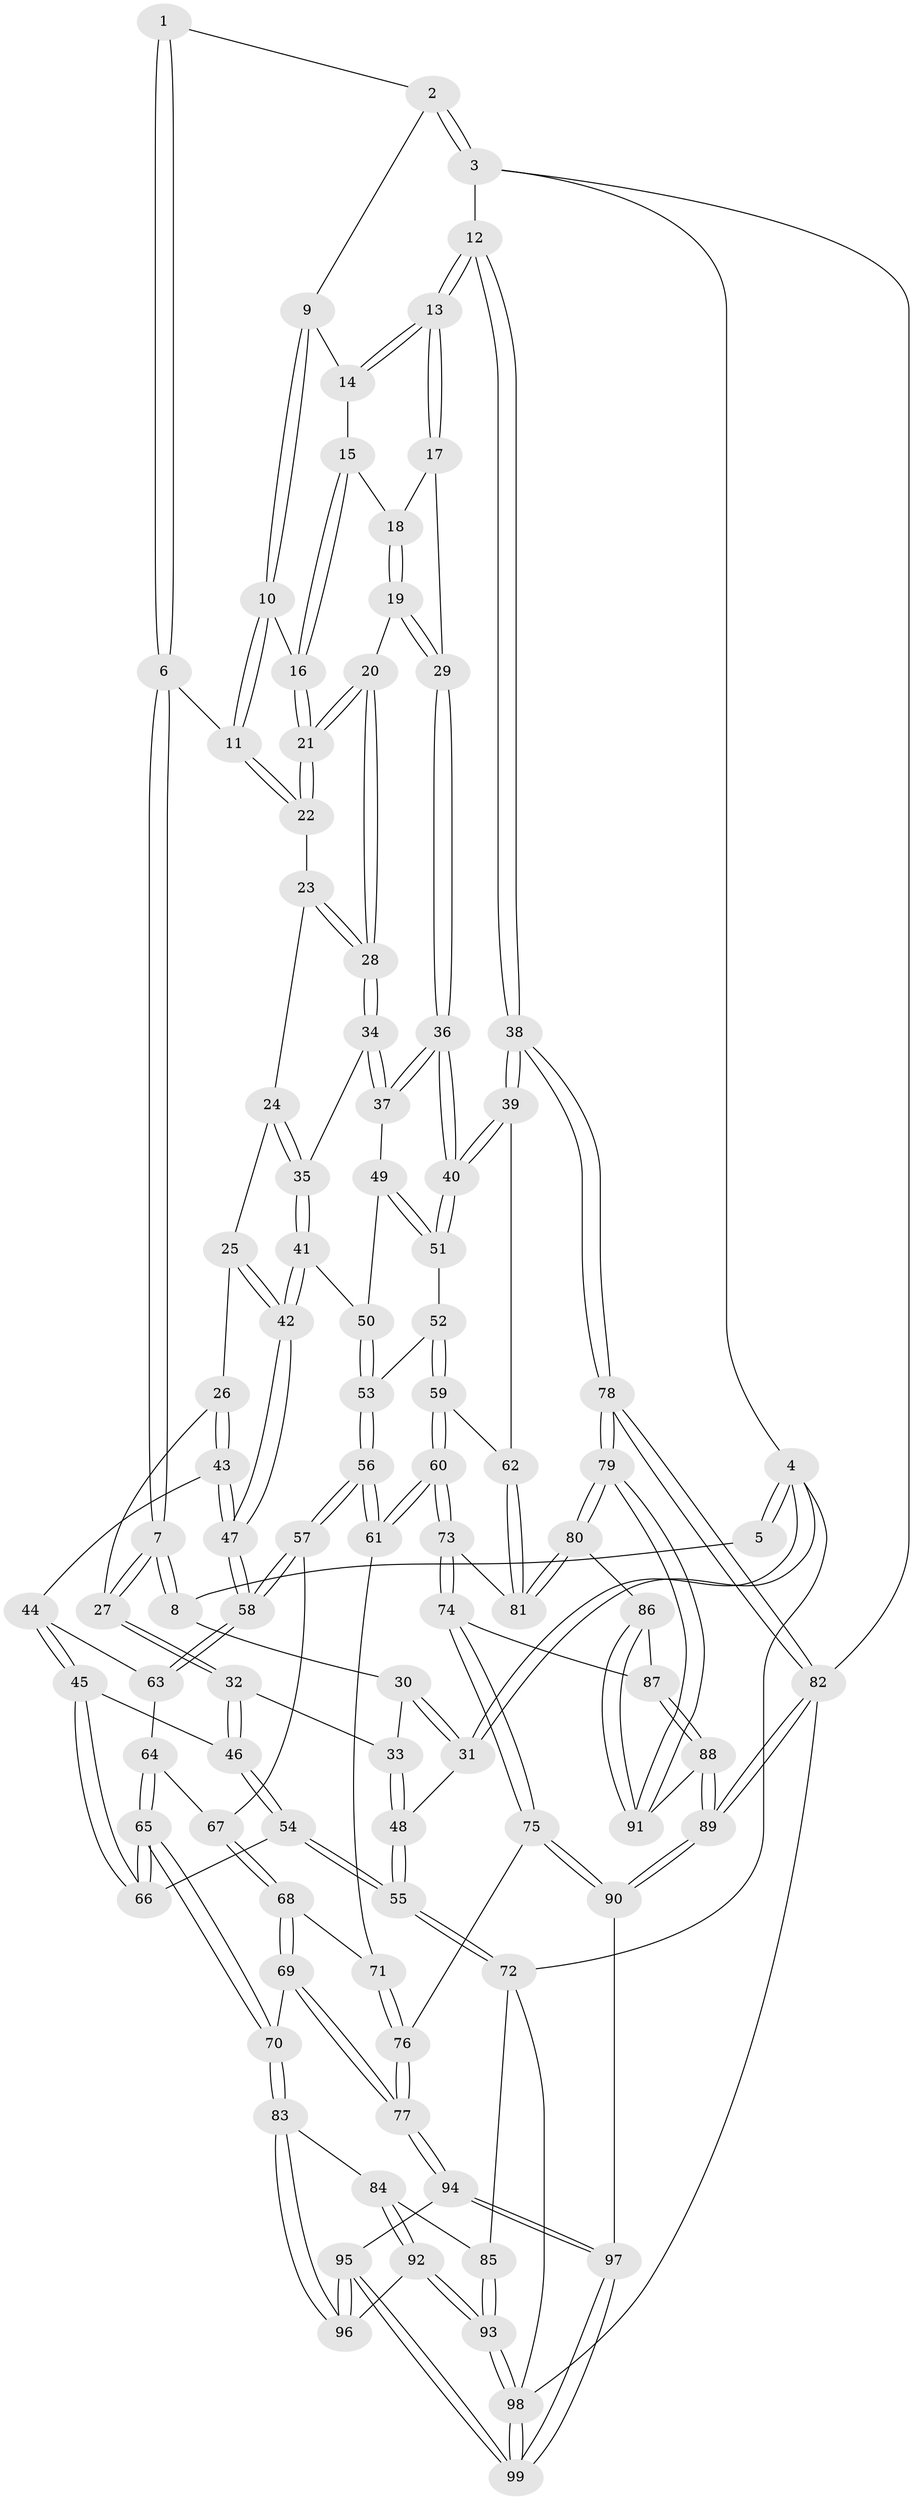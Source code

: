 // Generated by graph-tools (version 1.1) at 2025/27/03/09/25 03:27:09]
// undirected, 99 vertices, 244 edges
graph export_dot {
graph [start="1"]
  node [color=gray90,style=filled];
  1 [pos="+0.5251352738513289+0"];
  2 [pos="+0.9559016351707356+0"];
  3 [pos="+1+0"];
  4 [pos="+0+0"];
  5 [pos="+0.2284256942284033+0"];
  6 [pos="+0.5290903508885174+0.03683218729925425"];
  7 [pos="+0.31954440833541536+0.1595382406514231"];
  8 [pos="+0.23729728917086407+0.12141916582626648"];
  9 [pos="+0.932608004322198+0"];
  10 [pos="+0.799833321339364+0.04625709800261243"];
  11 [pos="+0.5745539135651704+0.09995380156599132"];
  12 [pos="+1+0.38130244293052457"];
  13 [pos="+1+0.2380980534725493"];
  14 [pos="+0.9435298804127126+0.09681443079124204"];
  15 [pos="+0.9060923089529946+0.1500949655848862"];
  16 [pos="+0.7999173867795548+0.13950658783301387"];
  17 [pos="+0.9478436265742577+0.20942446446275326"];
  18 [pos="+0.9180371843397406+0.17883092369619574"];
  19 [pos="+0.7856282751130954+0.210735208611277"];
  20 [pos="+0.784341568711309+0.2099352790955136"];
  21 [pos="+0.7827734259844106+0.19900278126368254"];
  22 [pos="+0.5790737872518127+0.12007192614987176"];
  23 [pos="+0.5762967607140351+0.14157723007832626"];
  24 [pos="+0.5538606574414977+0.21494604646762397"];
  25 [pos="+0.5227343930638608+0.24709772859884896"];
  26 [pos="+0.38758767101968766+0.2555868531279877"];
  27 [pos="+0.35215618277581706+0.22154055318301405"];
  28 [pos="+0.7241609817562419+0.2749633185226804"];
  29 [pos="+0.8208432477752144+0.2382718260758094"];
  30 [pos="+0.20183464670837287+0.14286007669930303"];
  31 [pos="+0+0.04319529609504618"];
  32 [pos="+0.2295040170301496+0.38051465196095086"];
  33 [pos="+0.14727388957979934+0.27673691745190826"];
  34 [pos="+0.7068431406232392+0.3056930559253237"];
  35 [pos="+0.6797580570178117+0.31464035013096014"];
  36 [pos="+0.9201589877124818+0.38142147489319594"];
  37 [pos="+0.741057062262136+0.3462934620450641"];
  38 [pos="+1+0.39097701103034826"];
  39 [pos="+0.9919352537253615+0.4292515171829449"];
  40 [pos="+0.966404289783313+0.41865789613212095"];
  41 [pos="+0.6117494260412983+0.39347571783181984"];
  42 [pos="+0.5519835292643789+0.42306237379389017"];
  43 [pos="+0.3896670615745998+0.28464883047274175"];
  44 [pos="+0.3407263801374619+0.4243536330233857"];
  45 [pos="+0.3046335124268234+0.43412860300572564"];
  46 [pos="+0.2319042300380276+0.38964655881124194"];
  47 [pos="+0.534712335586203+0.44797763270374735"];
  48 [pos="+0+0.3964856092594258"];
  49 [pos="+0.7439664688386871+0.41549751524391687"];
  50 [pos="+0.7009028343995152+0.4358257339984856"];
  51 [pos="+0.7832408475129687+0.44669662322306886"];
  52 [pos="+0.7644229623896668+0.4791996070975372"];
  53 [pos="+0.7033980608525864+0.4768992071762491"];
  54 [pos="+0+0.6050831152337165"];
  55 [pos="+0+0.605597993981949"];
  56 [pos="+0.6471541896335598+0.5679590638228968"];
  57 [pos="+0.5326518890704435+0.4624087354179003"];
  58 [pos="+0.5318098430516369+0.45620860744400293"];
  59 [pos="+0.76604636178816+0.6374788470567669"];
  60 [pos="+0.7397562875052754+0.6563715253364781"];
  61 [pos="+0.6527619256955193+0.5779965406726898"];
  62 [pos="+0.8552427789307632+0.6013610937774517"];
  63 [pos="+0.34202086623006167+0.4248690296042288"];
  64 [pos="+0.39398738290117596+0.5395657946347964"];
  65 [pos="+0.2842052813879885+0.6951931678159433"];
  66 [pos="+0.25470039167651876+0.6739849084410497"];
  67 [pos="+0.5208007980878486+0.4792439850187028"];
  68 [pos="+0.4671772003995252+0.6355505586330102"];
  69 [pos="+0.37087845535683345+0.7582380506910983"];
  70 [pos="+0.34192894353256015+0.7585147095060569"];
  71 [pos="+0.5712764232011212+0.6273916309163007"];
  72 [pos="+0+0.7102090050400888"];
  73 [pos="+0.7265021791260416+0.7344121166011789"];
  74 [pos="+0.7206203392834614+0.7578112658369941"];
  75 [pos="+0.6822817117398937+0.7835968313956476"];
  76 [pos="+0.5304202761484962+0.8209112923283696"];
  77 [pos="+0.5302849400299267+0.8209596980626649"];
  78 [pos="+1+0.8530343422470339"];
  79 [pos="+1+0.849095090367502"];
  80 [pos="+1+0.7751314271292625"];
  81 [pos="+0.9794595697013584+0.724912103982449"];
  82 [pos="+1+1"];
  83 [pos="+0.3397488683174726+0.7635158742782214"];
  84 [pos="+0.09750958441538388+0.8781329663496019"];
  85 [pos="+0.03985348141124016+0.8643568419983789"];
  86 [pos="+0.824426879844702+0.8084403864895823"];
  87 [pos="+0.7859196345006884+0.8056514397434141"];
  88 [pos="+0.8342210292041782+0.9604352573647814"];
  89 [pos="+0.7708466813698096+1"];
  90 [pos="+0.7392388487898763+1"];
  91 [pos="+0.9315588615843498+0.9055498619307861"];
  92 [pos="+0.20568732453954275+0.9692077505945843"];
  93 [pos="+0.15186477784101346+1"];
  94 [pos="+0.5348422466940573+0.8816697180336006"];
  95 [pos="+0.37580688840189064+1"];
  96 [pos="+0.32761129191416927+0.8076529796478844"];
  97 [pos="+0.5746392797297708+1"];
  98 [pos="+0.14278564769300123+1"];
  99 [pos="+0.4118367519450898+1"];
  1 -- 2;
  1 -- 6;
  1 -- 6;
  2 -- 3;
  2 -- 3;
  2 -- 9;
  3 -- 4;
  3 -- 12;
  3 -- 82;
  4 -- 5;
  4 -- 5;
  4 -- 31;
  4 -- 31;
  4 -- 72;
  5 -- 8;
  6 -- 7;
  6 -- 7;
  6 -- 11;
  7 -- 8;
  7 -- 8;
  7 -- 27;
  7 -- 27;
  8 -- 30;
  9 -- 10;
  9 -- 10;
  9 -- 14;
  10 -- 11;
  10 -- 11;
  10 -- 16;
  11 -- 22;
  11 -- 22;
  12 -- 13;
  12 -- 13;
  12 -- 38;
  12 -- 38;
  13 -- 14;
  13 -- 14;
  13 -- 17;
  13 -- 17;
  14 -- 15;
  15 -- 16;
  15 -- 16;
  15 -- 18;
  16 -- 21;
  16 -- 21;
  17 -- 18;
  17 -- 29;
  18 -- 19;
  18 -- 19;
  19 -- 20;
  19 -- 29;
  19 -- 29;
  20 -- 21;
  20 -- 21;
  20 -- 28;
  20 -- 28;
  21 -- 22;
  21 -- 22;
  22 -- 23;
  23 -- 24;
  23 -- 28;
  23 -- 28;
  24 -- 25;
  24 -- 35;
  24 -- 35;
  25 -- 26;
  25 -- 42;
  25 -- 42;
  26 -- 27;
  26 -- 43;
  26 -- 43;
  27 -- 32;
  27 -- 32;
  28 -- 34;
  28 -- 34;
  29 -- 36;
  29 -- 36;
  30 -- 31;
  30 -- 31;
  30 -- 33;
  31 -- 48;
  32 -- 33;
  32 -- 46;
  32 -- 46;
  33 -- 48;
  33 -- 48;
  34 -- 35;
  34 -- 37;
  34 -- 37;
  35 -- 41;
  35 -- 41;
  36 -- 37;
  36 -- 37;
  36 -- 40;
  36 -- 40;
  37 -- 49;
  38 -- 39;
  38 -- 39;
  38 -- 78;
  38 -- 78;
  39 -- 40;
  39 -- 40;
  39 -- 62;
  40 -- 51;
  40 -- 51;
  41 -- 42;
  41 -- 42;
  41 -- 50;
  42 -- 47;
  42 -- 47;
  43 -- 44;
  43 -- 47;
  43 -- 47;
  44 -- 45;
  44 -- 45;
  44 -- 63;
  45 -- 46;
  45 -- 66;
  45 -- 66;
  46 -- 54;
  46 -- 54;
  47 -- 58;
  47 -- 58;
  48 -- 55;
  48 -- 55;
  49 -- 50;
  49 -- 51;
  49 -- 51;
  50 -- 53;
  50 -- 53;
  51 -- 52;
  52 -- 53;
  52 -- 59;
  52 -- 59;
  53 -- 56;
  53 -- 56;
  54 -- 55;
  54 -- 55;
  54 -- 66;
  55 -- 72;
  55 -- 72;
  56 -- 57;
  56 -- 57;
  56 -- 61;
  56 -- 61;
  57 -- 58;
  57 -- 58;
  57 -- 67;
  58 -- 63;
  58 -- 63;
  59 -- 60;
  59 -- 60;
  59 -- 62;
  60 -- 61;
  60 -- 61;
  60 -- 73;
  60 -- 73;
  61 -- 71;
  62 -- 81;
  62 -- 81;
  63 -- 64;
  64 -- 65;
  64 -- 65;
  64 -- 67;
  65 -- 66;
  65 -- 66;
  65 -- 70;
  65 -- 70;
  67 -- 68;
  67 -- 68;
  68 -- 69;
  68 -- 69;
  68 -- 71;
  69 -- 70;
  69 -- 77;
  69 -- 77;
  70 -- 83;
  70 -- 83;
  71 -- 76;
  71 -- 76;
  72 -- 85;
  72 -- 98;
  73 -- 74;
  73 -- 74;
  73 -- 81;
  74 -- 75;
  74 -- 75;
  74 -- 87;
  75 -- 76;
  75 -- 90;
  75 -- 90;
  76 -- 77;
  76 -- 77;
  77 -- 94;
  77 -- 94;
  78 -- 79;
  78 -- 79;
  78 -- 82;
  78 -- 82;
  79 -- 80;
  79 -- 80;
  79 -- 91;
  79 -- 91;
  80 -- 81;
  80 -- 81;
  80 -- 86;
  82 -- 89;
  82 -- 89;
  82 -- 98;
  83 -- 84;
  83 -- 96;
  83 -- 96;
  84 -- 85;
  84 -- 92;
  84 -- 92;
  85 -- 93;
  85 -- 93;
  86 -- 87;
  86 -- 91;
  86 -- 91;
  87 -- 88;
  87 -- 88;
  88 -- 89;
  88 -- 89;
  88 -- 91;
  89 -- 90;
  89 -- 90;
  90 -- 97;
  92 -- 93;
  92 -- 93;
  92 -- 96;
  93 -- 98;
  93 -- 98;
  94 -- 95;
  94 -- 97;
  94 -- 97;
  95 -- 96;
  95 -- 96;
  95 -- 99;
  95 -- 99;
  97 -- 99;
  97 -- 99;
  98 -- 99;
  98 -- 99;
}
